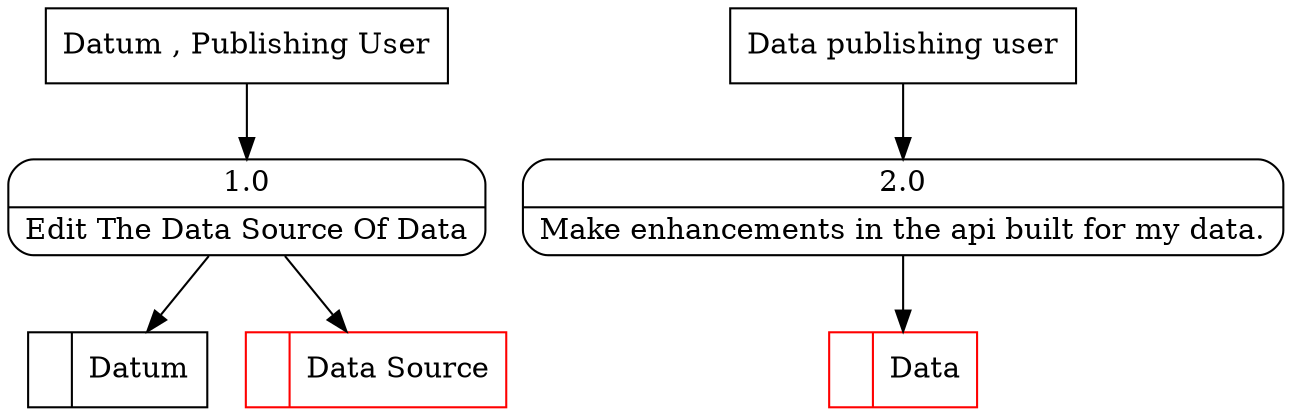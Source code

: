 digraph dfd2{ 
node[shape=record]
200 [label="<f0>  |<f1> Datum " ];
201 [label="<f0>  |<f1> Data Source " color=red];
202 [label="Datum , Publishing User" shape=box];
203 [label="{<f0> 1.0|<f1> Edit The Data Source Of Data }" shape=Mrecord];
2 [label="{<f0> 2.0|<f1> Make enhancements in the api built for my data. }" shape=Mrecord];
1000 [label="Data publishing user" shape=box];
1000 -> 2
1002 [label="<f0>  |<f1> Data " color=red];
2 -> 1002
202 -> 203
203 -> 201
203 -> 200
}